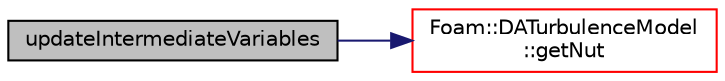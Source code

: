 digraph "updateIntermediateVariables"
{
  bgcolor="transparent";
  edge [fontname="Helvetica",fontsize="10",labelfontname="Helvetica",labelfontsize="10"];
  node [fontname="Helvetica",fontsize="10",shape=record];
  rankdir="LR";
  Node39 [label="updateIntermediateVariables",height=0.2,width=0.4,color="black", fillcolor="grey75", style="filled", fontcolor="black"];
  Node39 -> Node40 [color="midnightblue",fontsize="10",style="solid",fontname="Helvetica"];
  Node40 [label="Foam::DATurbulenceModel\l::getNut",height=0.2,width=0.4,color="red",URL="$classFoam_1_1DATurbulenceModel.html#add7eb11ed6f6a22df0b6e8ffe53cf2a1",tooltip="get the nut field "];
}
